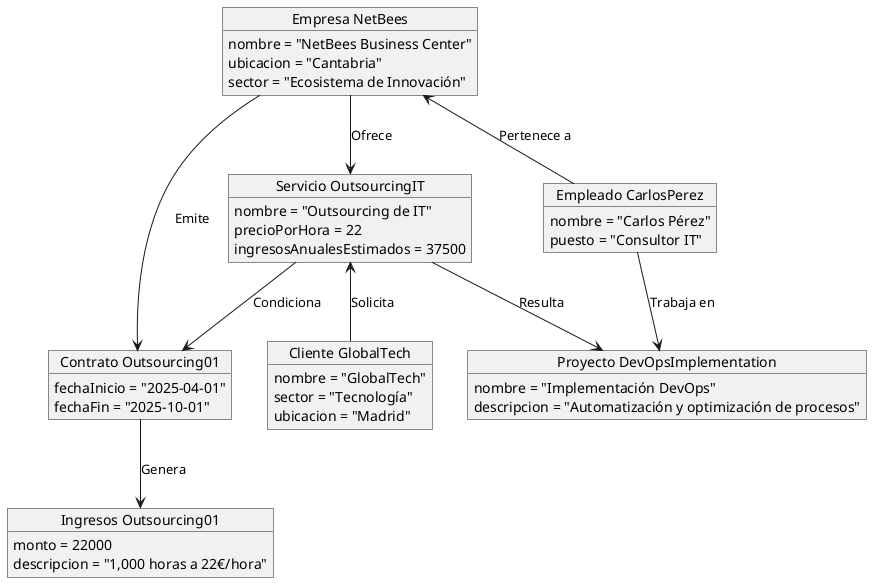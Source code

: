 @startuml
hide empty members
hide circle

object "Empresa NetBees" as netBees {
  nombre = "NetBees Business Center"
  ubicacion = "Cantabria"
  sector = "Ecosistema de Innovación"
}

object "Servicio OutsourcingIT" as servOutIT {
  nombre = "Outsourcing de IT"
  precioPorHora = 22
  ingresosAnualesEstimados = 37500
}

object "Cliente GlobalTech" as cliGlobal {
  nombre = "GlobalTech"
  sector = "Tecnología"
  ubicacion = "Madrid"
}

object "Empleado CarlosPerez" as empCarlos {
  nombre = "Carlos Pérez"
  puesto = "Consultor IT"
}

object "Proyecto DevOpsImplementation" as proyDevOps {
  nombre = "Implementación DevOps"
  descripcion = "Automatización y optimización de procesos"
}

object "Contrato Outsourcing01" as contratoO01 {
  fechaInicio = "2025-04-01"
  fechaFin = "2025-10-01"
}

object "Ingresos Outsourcing01" as ingrO01 {
  monto = 22000
  descripcion = "1,000 horas a 22€/hora"
}


netBees --> servOutIT : Ofrece


cliGlobal -u-> servOutIT : Solicita

empCarlos -u-> netBees : Pertenece a
empCarlos --> proyDevOps : Trabaja en

servOutIT --> proyDevOps : Resulta

netBees --> contratoO01 : Emite
servOutIT --> contratoO01 : Condiciona

contratoO01 --> ingrO01 : Genera

@enduml